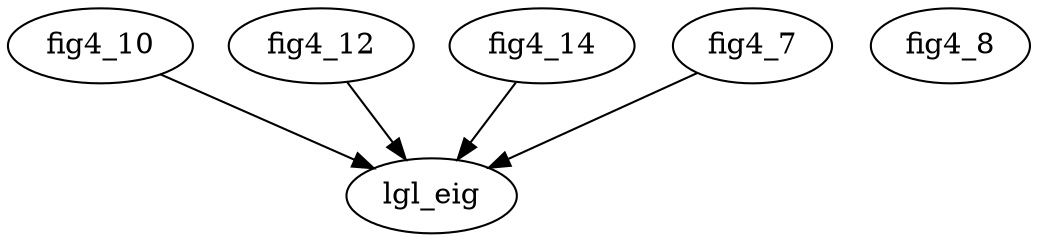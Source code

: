 /* Created by mdot for Matlab */
digraph m2html {
  fig4_10 -> lgl_eig;
  fig4_12 -> lgl_eig;
  fig4_14 -> lgl_eig;
  fig4_7 -> lgl_eig;

  fig4_10 [URL="fig4_10.html"];
  fig4_12 [URL="fig4_12.html"];
  fig4_14 [URL="fig4_14.html"];
  fig4_7 [URL="fig4_7.html"];
  fig4_8 [URL="fig4_8.html"];
  lgl_eig [URL="lgl_eig.html"];
}